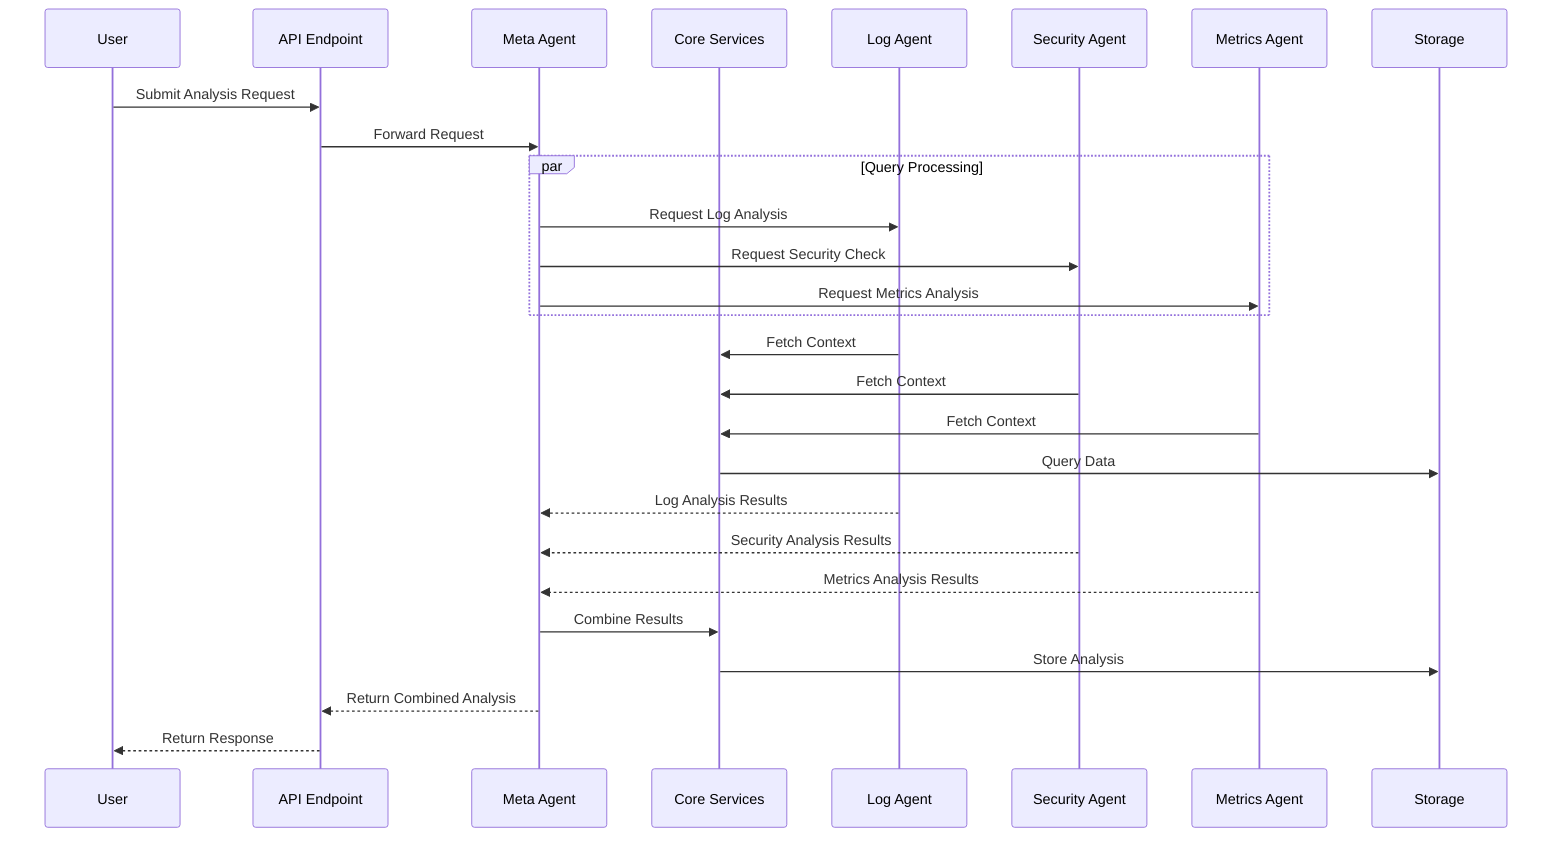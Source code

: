 sequenceDiagram
    participant U as User
    participant API as API Endpoint
    participant M as Meta Agent
    participant C as Core Services
    participant L as Log Agent
    participant S as Security Agent
    participant Met as Metrics Agent
    participant DB as Storage

    U->>API: Submit Analysis Request
    API->>M: Forward Request
    
    par Query Processing
        M->>L: Request Log Analysis
        M->>S: Request Security Check 
        M->>Met: Request Metrics Analysis
    end

    L->>C: Fetch Context
    S->>C: Fetch Context
    Met->>C: Fetch Context

    C->>DB: Query Data

    L-->>M: Log Analysis Results
    S-->>M: Security Analysis Results
    Met-->>M: Metrics Analysis Results

    M->>C: Combine Results
    C->>DB: Store Analysis
    
    M-->>API: Return Combined Analysis
    API-->>U: Return Response